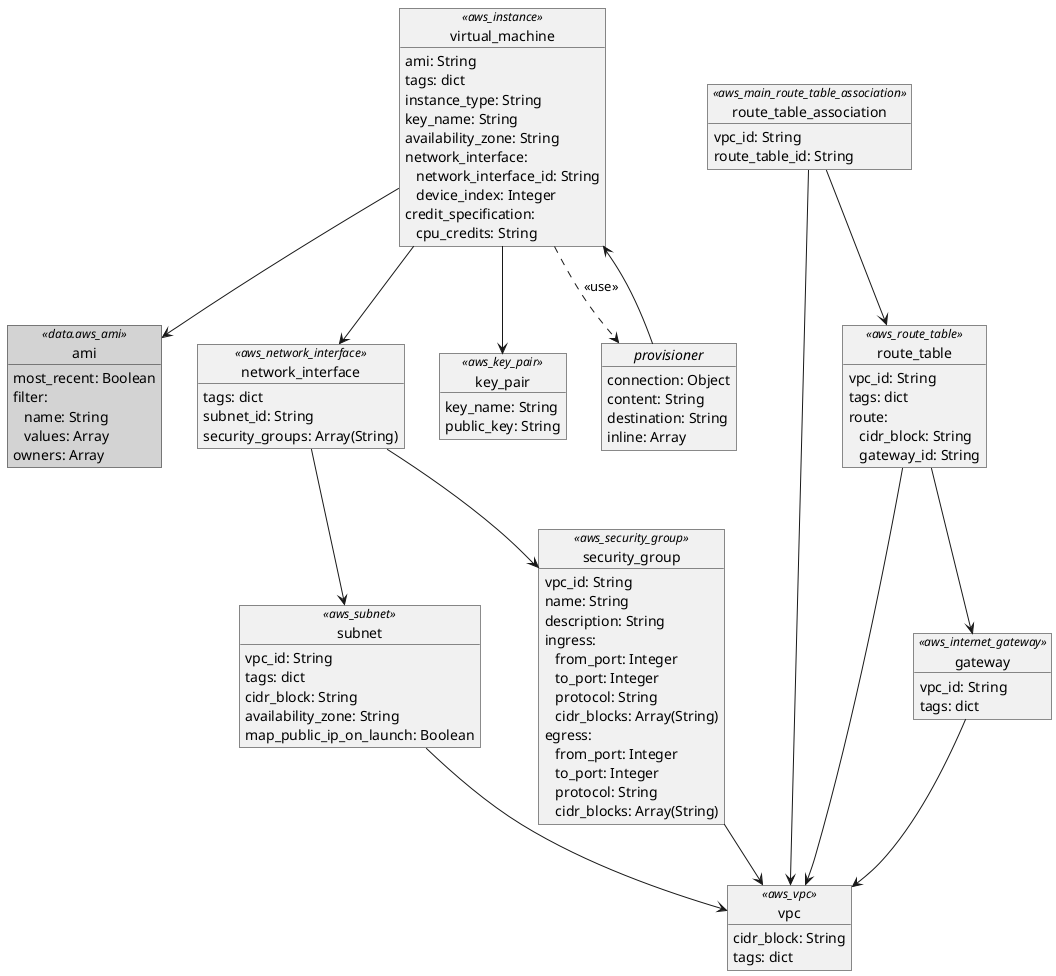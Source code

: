 @startuml terraform

' Design Configuration
skinparam monochrome true
skinparam tabSize 2

skinparam object {
    BackgroundColor<< data.aws_ami >> LightGray
}

object "ami" as ami <<data.aws_ami>> {
    most_recent: Boolean
    filter:
        \t name: String
        \t values: Array
    owners: Array
}

object "vpc" as vpc <<aws_vpc>> {
    cidr_block: String
    tags: dict
}

object "subnet" as subnet <<aws_subnet>> {
    vpc_id: String
    tags: dict
    cidr_block: String
    availability_zone: String
    map_public_ip_on_launch: Boolean
}

object "gateway" as gateway <<aws_internet_gateway>> {
    vpc_id: String
    tags: dict
}

object "route_table" as route_table <<aws_route_table>> {
    vpc_id: String
    tags: dict
    route:
        \t cidr_block: String
        \t gateway_id: String
}

object "route_table_association" as route_table_association <<aws_main_route_table_association>> {
    vpc_id: String
    route_table_id: String
}

object "network_interface" as network_interface <<aws_network_interface>> {
    tags: dict
    subnet_id: String
    security_groups: Array(String)
}

object "security_group" as security_group <<aws_security_group>> {
    vpc_id: String
    name: String
    description: String
    ingress:
        \t from_port: Integer
        \t to_port: Integer
        \t protocol: String
        \t cidr_blocks: Array(String)
    egress:
        \t from_port: Integer
        \t to_port: Integer
        \t protocol: String
        \t cidr_blocks: Array(String)
}

object "virtual_machine" as vm <<aws_instance>> {
    ami: String
    tags: dict
    instance_type: String
    key_name: String
    availability_zone: String
    network_interface:
        \t network_interface_id: String
        \t device_index: Integer
    credit_specification:
        \t cpu_credits: String
}

object "key_pair" as key_pair <<aws_key_pair>> {
  key_name: String
  public_key: String
}

object "//provisioner//" as provisioner {
    connection: Object
    content: String
    destination: String
    inline: Array
}

subnet --> vpc
gateway --> vpc

route_table --> vpc
route_table --> gateway
route_table_association --> vpc
route_table_association --> route_table

network_interface --> subnet
network_interface --> security_group

security_group --> vpc

vm --> key_pair
vm --> network_interface
vm ..> provisioner : <<use>>
vm --> ami

provisioner --> vm

@enduml
